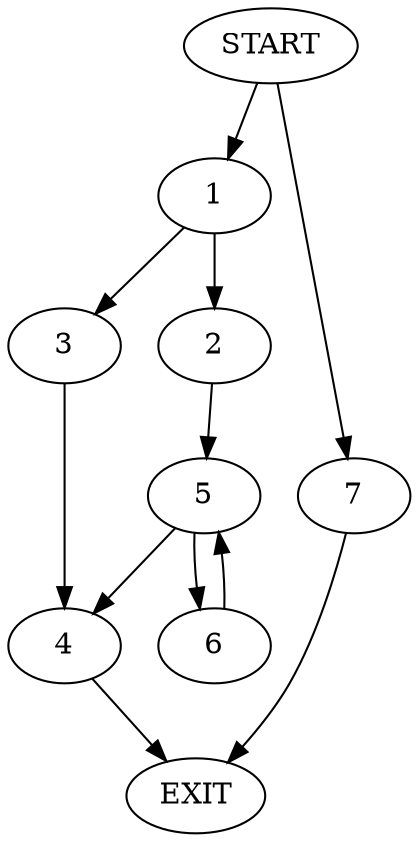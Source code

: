 digraph {
0 [label="START"]
8 [label="EXIT"]
0 -> 1
1 -> 2
1 -> 3
3 -> 4
2 -> 5
4 -> 8
5 -> 4
5 -> 6
6 -> 5
0 -> 7
7 -> 8
}
